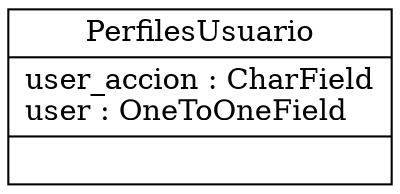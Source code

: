 digraph "classes_Login" {
charset="utf-8"
rankdir=BT
"2" [shape="record", label="{PerfilesUsuario|user_accion : CharField\luser : OneToOneField\l|}"];
}
